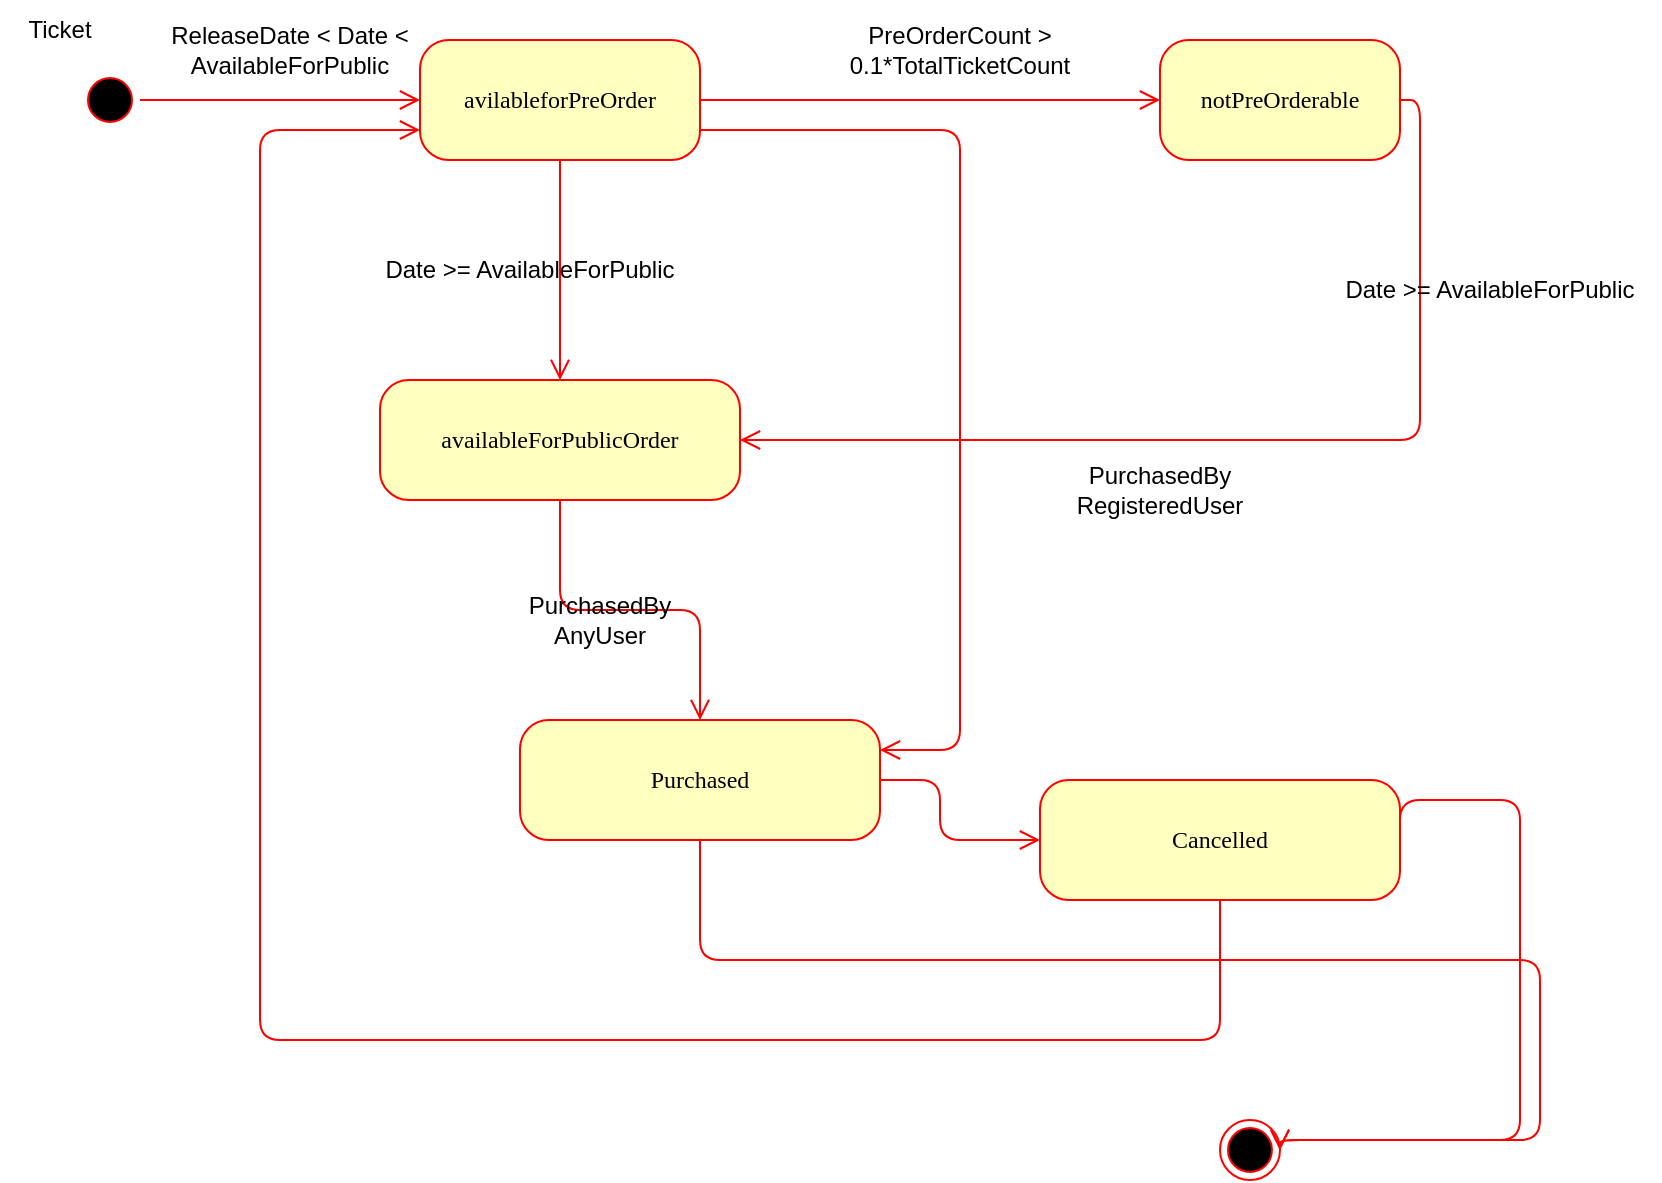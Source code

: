 <mxfile version="20.5.3" type="device"><diagram name="Page-1" id="58cdce13-f638-feb5-8d6f-7d28b1aa9fa0"><mxGraphModel dx="1747" dy="911" grid="1" gridSize="10" guides="1" tooltips="1" connect="1" arrows="1" fold="1" page="1" pageScale="1" pageWidth="850" pageHeight="1100" background="none" math="0" shadow="0"><root><mxCell id="0"/><mxCell id="1" parent="0"/><mxCell id="382b91b5511bd0f7-1" value="" style="ellipse;html=1;shape=startState;fillColor=#000000;strokeColor=#ff0000;rounded=1;shadow=0;comic=0;labelBackgroundColor=none;fontFamily=Verdana;fontSize=12;fontColor=#000000;align=center;direction=south;" parent="1" vertex="1"><mxGeometry x="60" y="135" width="30" height="30" as="geometry"/></mxCell><mxCell id="382b91b5511bd0f7-6" value="avilableforPreOrder" style="rounded=1;whiteSpace=wrap;html=1;arcSize=24;fillColor=#ffffc0;strokeColor=#ff0000;shadow=0;comic=0;labelBackgroundColor=none;fontFamily=Verdana;fontSize=12;fontColor=#000000;align=center;" parent="1" vertex="1"><mxGeometry x="230" y="120" width="140" height="60" as="geometry"/></mxCell><mxCell id="3cde6dad864a17aa-3" style="edgeStyle=orthogonalEdgeStyle;html=1;exitX=1;exitY=0.5;entryX=0;entryY=0.5;labelBackgroundColor=none;endArrow=open;endSize=8;strokeColor=#ff0000;fontFamily=Verdana;fontSize=12;align=left;exitDx=0;exitDy=0;entryDx=0;entryDy=0;" parent="1" source="382b91b5511bd0f7-6" target="382b91b5511bd0f7-7" edge="1"><mxGeometry relative="1" as="geometry"/></mxCell><mxCell id="382b91b5511bd0f7-7" value="notPreOrderable" style="rounded=1;whiteSpace=wrap;html=1;arcSize=24;fillColor=#ffffc0;strokeColor=#ff0000;shadow=0;comic=0;labelBackgroundColor=none;fontFamily=Verdana;fontSize=12;fontColor=#000000;align=center;" parent="1" vertex="1"><mxGeometry x="600" y="120" width="120" height="60" as="geometry"/></mxCell><mxCell id="2a3bc250acf0617d-9" style="edgeStyle=orthogonalEdgeStyle;html=1;labelBackgroundColor=none;endArrow=open;endSize=8;strokeColor=#ff0000;fontFamily=Verdana;fontSize=12;align=left;" parent="1" source="382b91b5511bd0f7-1" target="382b91b5511bd0f7-6" edge="1"><mxGeometry relative="1" as="geometry"/></mxCell><mxCell id="zjmrA4Sl5UYTvHYe-_3--1" value="Ticket" style="text;html=1;strokeColor=none;fillColor=none;align=center;verticalAlign=middle;whiteSpace=wrap;rounded=0;" vertex="1" parent="1"><mxGeometry x="20" y="100" width="60" height="30" as="geometry"/></mxCell><mxCell id="zjmrA4Sl5UYTvHYe-_3--2" value="PreOrderCount &amp;gt; 0.1*TotalTicketCount" style="text;html=1;strokeColor=none;fillColor=none;align=center;verticalAlign=middle;whiteSpace=wrap;rounded=0;" vertex="1" parent="1"><mxGeometry x="440" y="110" width="120" height="30" as="geometry"/></mxCell><mxCell id="zjmrA4Sl5UYTvHYe-_3--3" value="ReleaseDate &amp;lt; Date &amp;lt; AvailableForPublic" style="text;html=1;strokeColor=none;fillColor=none;align=center;verticalAlign=middle;whiteSpace=wrap;rounded=0;" vertex="1" parent="1"><mxGeometry x="80" y="110" width="170" height="30" as="geometry"/></mxCell><mxCell id="zjmrA4Sl5UYTvHYe-_3--5" value="availableForPublicOrder" style="rounded=1;whiteSpace=wrap;html=1;arcSize=24;fillColor=#ffffc0;strokeColor=#ff0000;shadow=0;comic=0;labelBackgroundColor=none;fontFamily=Verdana;fontSize=12;fontColor=#000000;align=center;" vertex="1" parent="1"><mxGeometry x="210" y="290" width="180" height="60" as="geometry"/></mxCell><mxCell id="zjmrA4Sl5UYTvHYe-_3--6" style="edgeStyle=orthogonalEdgeStyle;html=1;labelBackgroundColor=none;endArrow=open;endSize=8;strokeColor=#ff0000;fontFamily=Verdana;fontSize=12;align=left;entryX=0.5;entryY=0;entryDx=0;entryDy=0;exitX=0.5;exitY=1;exitDx=0;exitDy=0;" edge="1" parent="1" source="382b91b5511bd0f7-6" target="zjmrA4Sl5UYTvHYe-_3--5"><mxGeometry relative="1" as="geometry"><mxPoint x="105" y="160" as="sourcePoint"/><mxPoint x="310" y="160" as="targetPoint"/></mxGeometry></mxCell><mxCell id="zjmrA4Sl5UYTvHYe-_3--7" value="Date &amp;gt;= AvailableForPublic" style="text;html=1;strokeColor=none;fillColor=none;align=center;verticalAlign=middle;whiteSpace=wrap;rounded=0;" vertex="1" parent="1"><mxGeometry x="200" y="220" width="170" height="30" as="geometry"/></mxCell><mxCell id="zjmrA4Sl5UYTvHYe-_3--8" value="PurchasedBy RegisteredUser" style="text;html=1;strokeColor=none;fillColor=none;align=center;verticalAlign=middle;whiteSpace=wrap;rounded=0;" vertex="1" parent="1"><mxGeometry x="570" y="330" width="60" height="30" as="geometry"/></mxCell><mxCell id="zjmrA4Sl5UYTvHYe-_3--11" style="edgeStyle=orthogonalEdgeStyle;html=1;exitX=1;exitY=0.75;labelBackgroundColor=none;endArrow=open;endSize=8;strokeColor=#ff0000;fontFamily=Verdana;fontSize=12;align=left;exitDx=0;exitDy=0;entryX=1;entryY=0.25;entryDx=0;entryDy=0;" edge="1" parent="1" source="382b91b5511bd0f7-6" target="zjmrA4Sl5UYTvHYe-_3--12"><mxGeometry relative="1" as="geometry"><mxPoint x="450" y="160" as="sourcePoint"/><mxPoint x="600" y="250" as="targetPoint"/><Array as="points"><mxPoint x="500" y="165"/><mxPoint x="500" y="475"/></Array></mxGeometry></mxCell><mxCell id="24f968d109e7d6b4-3" value="" style="ellipse;html=1;shape=endState;fillColor=#000000;strokeColor=#ff0000;rounded=1;shadow=0;comic=0;labelBackgroundColor=none;fontFamily=Verdana;fontSize=12;fontColor=#000000;align=center;" parent="1" vertex="1"><mxGeometry x="630" y="660" width="30" height="30" as="geometry"/></mxCell><mxCell id="zjmrA4Sl5UYTvHYe-_3--12" value="Purchased" style="rounded=1;whiteSpace=wrap;html=1;arcSize=24;fillColor=#ffffc0;strokeColor=#ff0000;shadow=0;comic=0;labelBackgroundColor=none;fontFamily=Verdana;fontSize=12;fontColor=#000000;align=center;" vertex="1" parent="1"><mxGeometry x="280" y="460" width="180" height="60" as="geometry"/></mxCell><mxCell id="zjmrA4Sl5UYTvHYe-_3--13" style="edgeStyle=orthogonalEdgeStyle;html=1;labelBackgroundColor=none;endArrow=open;endSize=8;strokeColor=#ff0000;fontFamily=Verdana;fontSize=12;align=left;entryX=0.5;entryY=0;entryDx=0;entryDy=0;exitX=0.5;exitY=1;exitDx=0;exitDy=0;" edge="1" parent="1" source="zjmrA4Sl5UYTvHYe-_3--5" target="zjmrA4Sl5UYTvHYe-_3--12"><mxGeometry relative="1" as="geometry"><mxPoint x="370" y="360" as="sourcePoint"/><mxPoint x="370" y="470" as="targetPoint"/></mxGeometry></mxCell><mxCell id="zjmrA4Sl5UYTvHYe-_3--14" value="PurchasedBy AnyUser" style="text;html=1;strokeColor=none;fillColor=none;align=center;verticalAlign=middle;whiteSpace=wrap;rounded=0;" vertex="1" parent="1"><mxGeometry x="290" y="395" width="60" height="30" as="geometry"/></mxCell><mxCell id="zjmrA4Sl5UYTvHYe-_3--16" style="edgeStyle=orthogonalEdgeStyle;html=1;labelBackgroundColor=none;endArrow=open;endSize=8;strokeColor=#ff0000;fontFamily=Verdana;fontSize=12;align=left;exitX=1;exitY=0.5;exitDx=0;exitDy=0;entryX=0;entryY=0.5;entryDx=0;entryDy=0;" edge="1" parent="1" source="zjmrA4Sl5UYTvHYe-_3--12" target="zjmrA4Sl5UYTvHYe-_3--17"><mxGeometry relative="1" as="geometry"><mxPoint x="380" y="360" as="sourcePoint"/><mxPoint x="820" y="510" as="targetPoint"/><Array as="points"><mxPoint x="490" y="490"/><mxPoint x="490" y="520"/></Array></mxGeometry></mxCell><mxCell id="zjmrA4Sl5UYTvHYe-_3--17" value="Cancelled" style="rounded=1;whiteSpace=wrap;html=1;arcSize=24;fillColor=#ffffc0;strokeColor=#ff0000;shadow=0;comic=0;labelBackgroundColor=none;fontFamily=Verdana;fontSize=12;fontColor=#000000;align=center;" vertex="1" parent="1"><mxGeometry x="540" y="490" width="180" height="60" as="geometry"/></mxCell><mxCell id="zjmrA4Sl5UYTvHYe-_3--18" style="edgeStyle=orthogonalEdgeStyle;html=1;labelBackgroundColor=none;endArrow=open;endSize=8;strokeColor=#ff0000;fontFamily=Verdana;fontSize=12;align=left;exitX=1;exitY=0.5;exitDx=0;exitDy=0;entryX=1;entryY=0.5;entryDx=0;entryDy=0;" edge="1" parent="1" source="zjmrA4Sl5UYTvHYe-_3--17" target="24f968d109e7d6b4-3"><mxGeometry relative="1" as="geometry"><mxPoint x="470" y="500" as="sourcePoint"/><mxPoint x="980" y="500" as="targetPoint"/><Array as="points"><mxPoint x="720" y="500"/><mxPoint x="780" y="500"/><mxPoint x="780" y="670"/><mxPoint x="660" y="670"/></Array></mxGeometry></mxCell><mxCell id="zjmrA4Sl5UYTvHYe-_3--19" style="edgeStyle=orthogonalEdgeStyle;html=1;exitX=0.5;exitY=1;labelBackgroundColor=none;endArrow=open;endSize=8;strokeColor=#ff0000;fontFamily=Verdana;fontSize=12;align=left;exitDx=0;exitDy=0;entryX=1;entryY=0.5;entryDx=0;entryDy=0;" edge="1" parent="1" source="zjmrA4Sl5UYTvHYe-_3--12" target="24f968d109e7d6b4-3"><mxGeometry relative="1" as="geometry"><mxPoint x="450" y="175" as="sourcePoint"/><mxPoint x="470" y="485" as="targetPoint"/><Array as="points"><mxPoint x="370" y="580"/><mxPoint x="790" y="580"/><mxPoint x="790" y="670"/><mxPoint x="660" y="670"/></Array></mxGeometry></mxCell><mxCell id="zjmrA4Sl5UYTvHYe-_3--20" style="edgeStyle=orthogonalEdgeStyle;html=1;exitX=1;exitY=0.5;labelBackgroundColor=none;endArrow=open;endSize=8;strokeColor=#ff0000;fontFamily=Verdana;fontSize=12;align=left;exitDx=0;exitDy=0;entryX=1;entryY=0.5;entryDx=0;entryDy=0;" edge="1" parent="1" source="382b91b5511bd0f7-7" target="zjmrA4Sl5UYTvHYe-_3--5"><mxGeometry relative="1" as="geometry"><mxPoint x="450" y="175" as="sourcePoint"/><mxPoint x="470" y="485" as="targetPoint"/></mxGeometry></mxCell><mxCell id="zjmrA4Sl5UYTvHYe-_3--21" value="Date &amp;gt;= AvailableForPublic" style="text;html=1;strokeColor=none;fillColor=none;align=center;verticalAlign=middle;whiteSpace=wrap;rounded=0;" vertex="1" parent="1"><mxGeometry x="680" y="230" width="170" height="30" as="geometry"/></mxCell><mxCell id="zjmrA4Sl5UYTvHYe-_3--22" style="edgeStyle=orthogonalEdgeStyle;html=1;labelBackgroundColor=none;endArrow=open;endSize=8;strokeColor=#ff0000;fontFamily=Verdana;fontSize=12;align=left;entryX=0;entryY=0.75;entryDx=0;entryDy=0;exitX=0.5;exitY=1;exitDx=0;exitDy=0;" edge="1" parent="1" source="zjmrA4Sl5UYTvHYe-_3--17" target="382b91b5511bd0f7-6"><mxGeometry relative="1" as="geometry"><mxPoint x="700" y="600" as="sourcePoint"/><mxPoint x="600" y="680" as="targetPoint"/><Array as="points"><mxPoint x="630" y="620"/><mxPoint x="150" y="620"/><mxPoint x="150" y="165"/></Array></mxGeometry></mxCell></root></mxGraphModel></diagram></mxfile>